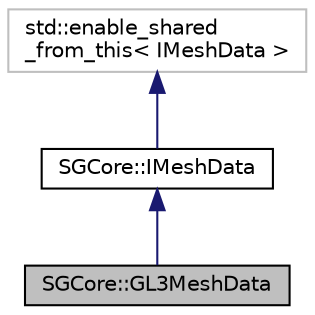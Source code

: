 digraph "SGCore::GL3MeshData"
{
 // LATEX_PDF_SIZE
  edge [fontname="Helvetica",fontsize="10",labelfontname="Helvetica",labelfontsize="10"];
  node [fontname="Helvetica",fontsize="10",shape=record];
  Node1 [label="SGCore::GL3MeshData",height=0.2,width=0.4,color="black", fillcolor="grey75", style="filled", fontcolor="black",tooltip=" "];
  Node2 -> Node1 [dir="back",color="midnightblue",fontsize="10",style="solid"];
  Node2 [label="SGCore::IMeshData",height=0.2,width=0.4,color="black", fillcolor="white", style="filled",URL="$classSGCore_1_1IMeshData.html",tooltip=" "];
  Node3 -> Node2 [dir="back",color="midnightblue",fontsize="10",style="solid"];
  Node3 [label="std::enable_shared\l_from_this\< IMeshData \>",height=0.2,width=0.4,color="grey75", fillcolor="white", style="filled",tooltip=" "];
}
